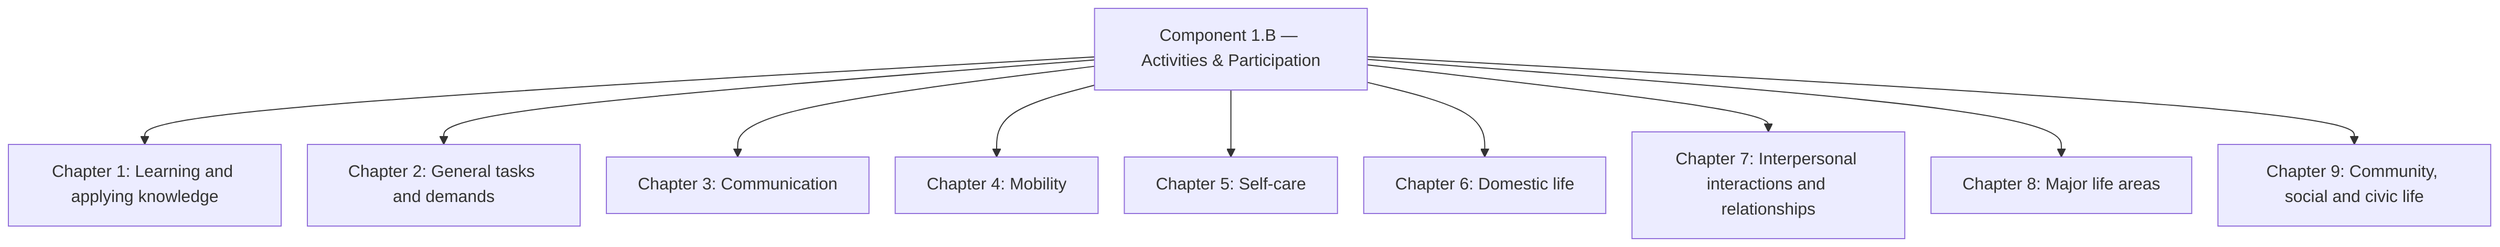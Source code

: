 %%{init: {'flowchart': {'useMaxWidth': false, 'nodeSpacing': 25, 'rankSpacing': 40}} }%%
flowchart TB
    A0["Component 1.B — Activities & Participation"]

    A1["Chapter 1: Learning and applying knowledge"]
    A2["Chapter 2: General tasks and demands"]
    A3["Chapter 3: Communication"]
    A4["Chapter 4: Mobility"]
    A5["Chapter 5: Self-care"]
    A6["Chapter 6: Domestic life"]
    A7["Chapter 7: Interpersonal interactions and relationships"]
    A8["Chapter 8: Major life areas"]
    A9["Chapter 9: Community, social and civic life"]

    A0 --> A1
    A0 --> A2
    A0 --> A3
    A0 --> A4
    A0 --> A5
    A0 --> A6
    A0 --> A7
    A0 --> A8
    A0 --> A9